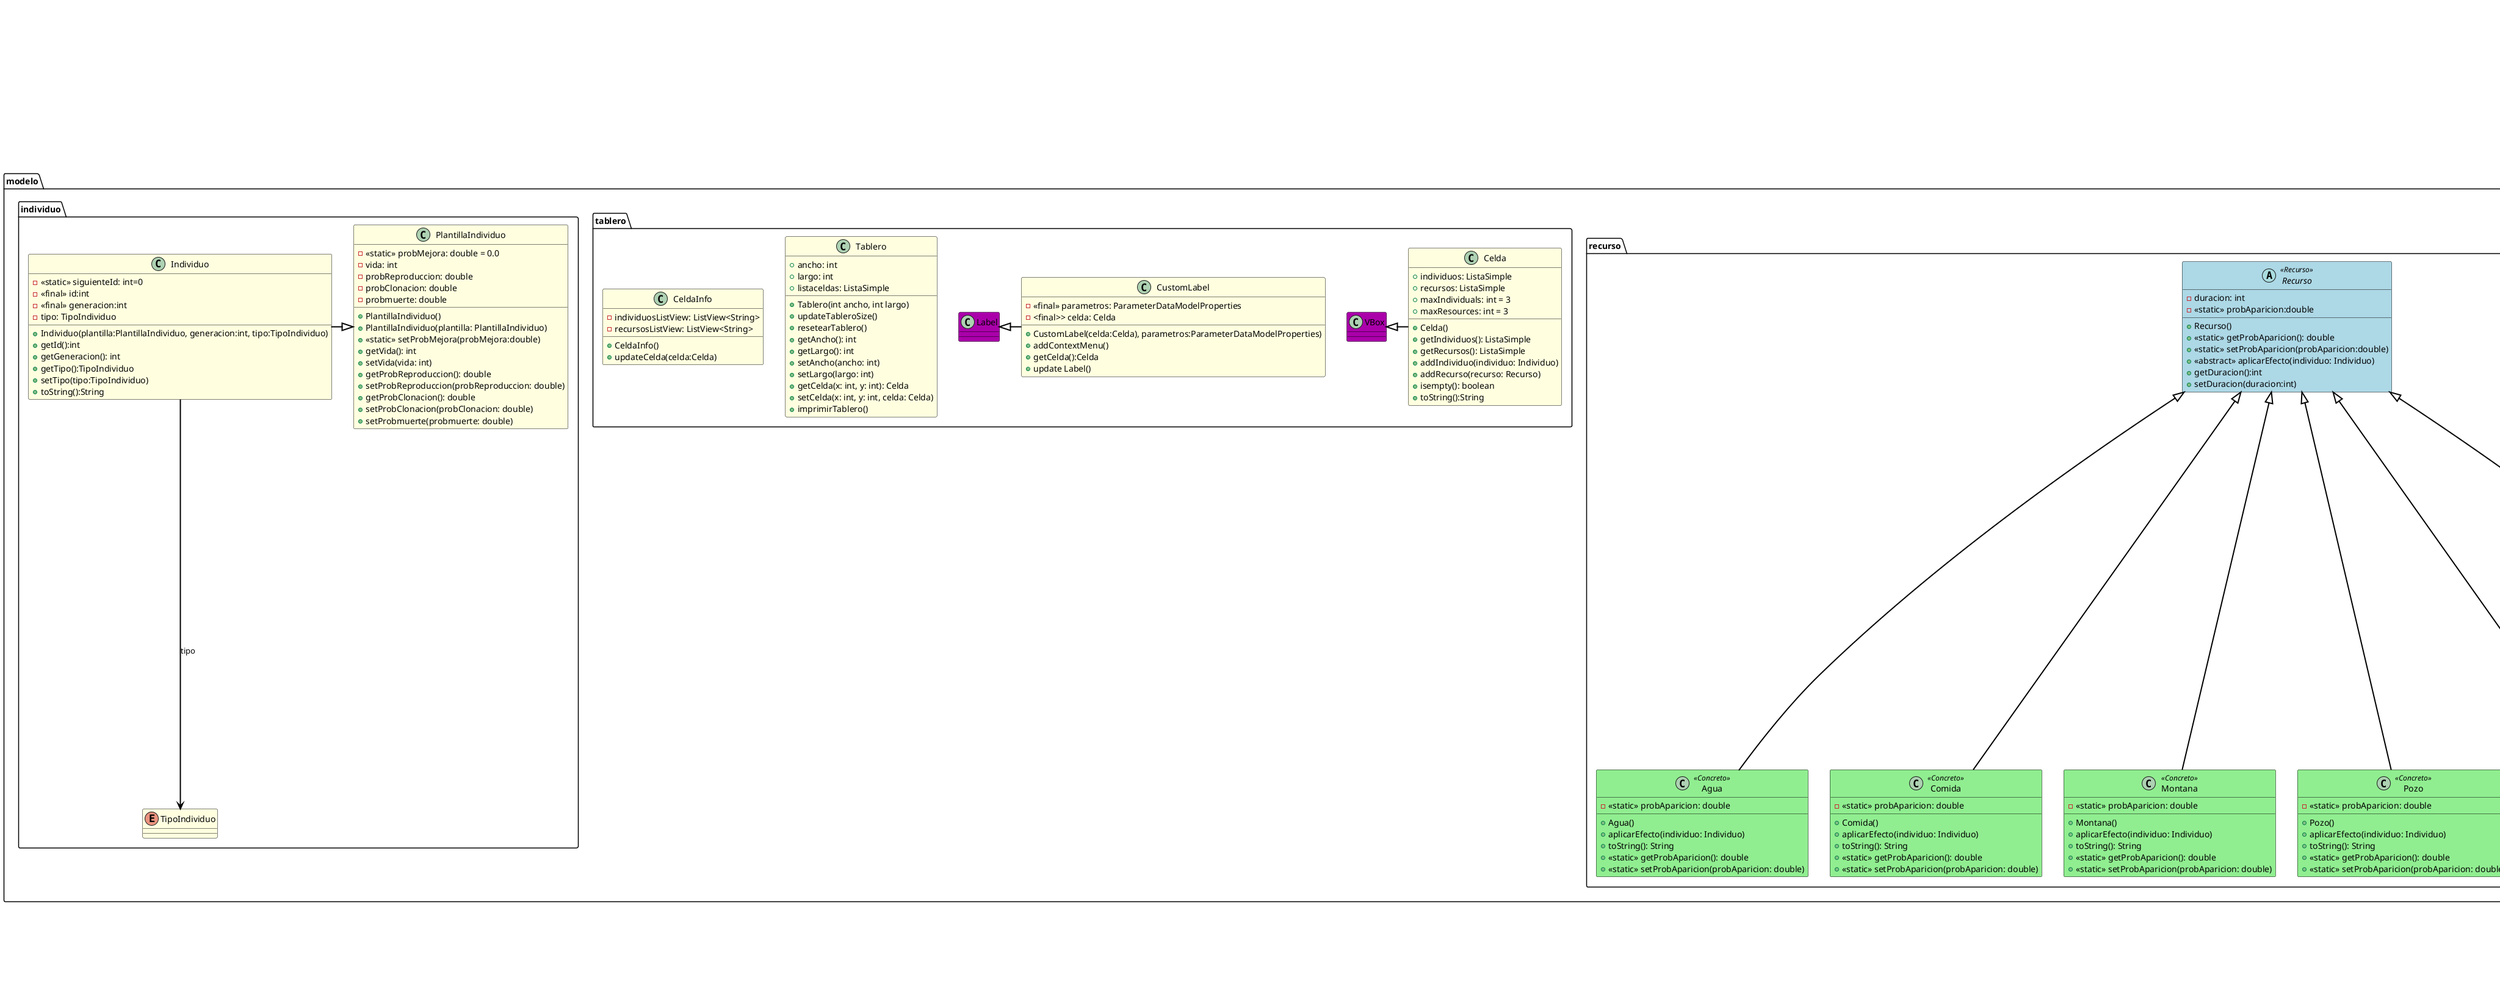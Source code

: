 @startuml
               skinparam class {
                   BackgroundColor<<Recurso>> LightBlue
                   BorderColor<<Recurso>> Black
                   BackgroundColor<<Concreto>> LightGreen
                   BorderColor<<Concreto>> Black
                   ArrowColor Black
                   ArrowThickness 2
                   LineColor Black
                   LineThickness 2
               }

               folder modelo {
                   folder recurso {
                       abstract class Recurso <<Recurso>> {
                           - duracion: int
                           - <<static>> probAparicion:double
                           + Recurso()
                           + <<static>> getProbAparicion(): double
                           + <<static>> setProbAparicion(probAparicion:double)
                           + <<abstract>> aplicarEfecto(individuo: Individuo)
                           + getDuracion():int
                           + setDuracion(duracion:int)
                       }
                       class Agua <<Concreto>> {
                           - <<static>> probAparicion: double
                           + Agua()
                           + aplicarEfecto(individuo: Individuo)
                           + toString(): String
                           + <<static>> getProbAparicion(): double
                           + <<static>> setProbAparicion(probAparicion: double)
                       }
                       class Comida <<Concreto>> {
                          - <<static>> probAparicion: double
                          + Comida()
                          + aplicarEfecto(individuo: Individuo)
                          + toString(): String
                          + <<static>> getProbAparicion(): double
                          + <<static>> setProbAparicion(probAparicion: double)
                       }
                       class Montana <<Concreto>> {
                         - <<static>> probAparicion: double
                         + Montana()
                         + aplicarEfecto(individuo: Individuo)
                         + toString(): String
                         + <<static>> getProbAparicion(): double
                         + <<static>> setProbAparicion(probAparicion: double)
                       }
                       class Pozo <<Concreto>> {
                         - <<static>> probAparicion: double
                         + Pozo()
                         + aplicarEfecto(individuo: Individuo)
                         + toString(): String
                         + <<static>> getProbAparicion(): double
                         + <<static>> setProbAparicion(probAparicion: double)
                       }
                       class Biblioteca <<Concreto>> {
                            - <<static>> probAparicion: double
                           + Biblioteca()
                           + aplicarEfecto(individuo: Individuo)
                           + toString(): String
                           + <<static>> getProbAparicion(): double
                           + <<static>> setProbAparicion(probAparicion: double)
                       }
                       class Tesoro <<Concreto>> {
                           - <<static>> probAparicion: double
                            + Tesoro()
                            + aplicarEfecto(individuo: Individuo)
                            + toString(): String
                            + <<static>> getProbAparicion(): double
                            + <<static>> setProbAparicion(probAparicion: double)
                       }

                       Recurso <|-- Agua
                       Recurso <|-- Comida
                       Recurso <|-- Montana
                       Recurso <|-- Pozo
                       Recurso <|-- Biblioteca
                       Recurso <|-- Tesoro
                   }

                   folder tablero {
                       class Tablero {
                           + ancho: int
                           + largo: int
                           + listaceldas: ListaSimple
                           + Tablero(int ancho, int largo)
                           + updateTableroSize()
                           + resetearTablero()
                           + getAncho(): int
                           + getLargo(): int
                           + setAncho(ancho: int)
                           + setLargo(largo: int)
                           + getCelda(x: int, y: int): Celda
                           + setCelda(x: int, y: int, celda: Celda)
                           + imprimirTablero()
                       }

                       class Celda {
                           + individuos: ListaSimple
                           + recursos: ListaSimple
                           + maxIndividuals: int = 3
                           + maxResources: int = 3
                           + Celda()
                           + getIndividuos(): ListaSimple
                           + getRecursos(): ListaSimple
                           + addIndividuo(individuo: Individuo)
                           + addRecurso(recurso: Recurso)
                           + isempty(): boolean
                           + toString():String
                       }
                       class CeldaInfo {
                            - individuosListView: ListView<String>
                            - recursosListView: ListView<String>
                            + CeldaInfo()
                            + updateCelda(celda:Celda)

                       }
                       class VBox #AA00AA
                       class Label #AA00AA
                       class CustomLabel{
                            - <<final>> parametros: ParameterDataModelProperties
                            - <final>> celda: Celda
                            + CustomLabel(celda:Celda), parametros:ParameterDataModelProperties)
                            + addContextMenu()
                            + getCelda():Celda
                            + update Label()
                       }

                       VBox<|-Celda
                       Label <|-CustomLabel
                   }


                   skinparam class {
                       BackgroundColor LightYellow
                       BorderColor Black
                       ArrowColor Black
                       ArrowThickness 2
                       LineColor Black
                       LineThickness 2
                   }

                   folder individuo {
                       class PlantillaIndividuo {
                           - <<static>> probMejora: double = 0.0
                           - vida: int
                           - probReproduccion: double
                           - probClonacion: double
                           - probmuerte: double
                           + PlantillaIndividuo()
                           + PlantillaIndividuo(plantilla: PlantillaIndividuo)
                           + <<static>> setProbMejora(probMejora:double)
                           + getVida(): int
                           + setVida(vida: int)
                           + getProbReproduccion(): double
                           + setProbReproduccion(probReproduccion: double)
                           + getProbClonacion(): double
                           + setProbClonacion(probClonacion: double)
                           + setProbmuerte(probmuerte: double)

                       }


                       enum TipoIndividuo {
                       }
                       class Individuo {
                            - <<static>> siguienteId: int=0
                            - <<final>> id:int
                            - <<final>> generacion:int
                            - tipo: TipoIndividuo
                            + Individuo(plantilla:PlantillaIndividuo, generacion:int, tipo:TipoIndividuo)
                            + getId():int
                            + getGeneracion(): int
                            + getTipo():TipoIndividuo
                            + setTipo(tipo:TipoIndividuo)
                            + toString():String
                       }

                       Individuo --> TipoIndividuo : tipo
                       Individuo-|> PlantillaIndividuo
                   }
               }

               folder controlador{

                   class Main {
                       - start(stage:Stage)
                   }
                   class MainWindowController {
                       - tableroDataModel: Tablero
                       - individuoBasicoDataModel: PlantillaIndividuo
                       - individuoNormalDataModel: PlantillaIndividuo
                       - individuoAvanzadoDataModel: PlantillaIndividuo
                       - modeloParaGUICompartido: ParameterDataModelProperties
                       - scene:Stage
                       + onIniciarPartidaButtonClick()
                       + onCargarPartidaButtonClick()
                       + setStage(s:Satege)
                       + initialize(url:URL, resourceBundle: ResourceBundle)

                   }
                   class ParameterDataModelProperties {
                       - <<static>> instance: ParameterDataModelProperties
                       # originalTablero:Tablero
                       # individuoBasico:PlantillaIndividuo
                       # individuoNormal:PlantillaIndividuo
                       # individuoAvanzado:PlantillaIndividuo
                       - ancho:IntegerProperty
                       - largo:IntegerProperty
                       - vidasBasico:IntegerProperty
                       - probReproduccionBasico:DoubleProperty
                       - probReproduccionBasico:DoubleProperty
                       - vidasNormal:IntegerProperty
                       - probReproduccionNormal:DoubleProperty
                       - probReproduccionNormal:DoubleProperty
                       - vidasAvanzado:IntegerProperty
                       - probReproduccionAvanzado:DoubleProperty
                       - probReproduccionAvanzado:DoubleProperty
                       - probAparicionRecurso:DoubleProperty
                       - probTesoro:DoubleProperty
                       - probAgua:DoubleProperty
                       - probMontana:DoubleProperty
                       - probPozo:DoubleProperty
                       - probComida:DoubleProperty
                       - probBiblioteca:DoubleProperty
                       - ParameterDataModelProperties(originalTablero:Tablero, individuoBasico:PlantillaIndividuo, individuoNormal:PlantillaIndividuo, individuoAvanzado:PlantillaIndividuo)
                       + commit()
                       + rollback()
                       + getOriginalTablero():Tablero
                       + getIndividuoBasico():PlantillaIndividuo
                       + getIndividuoNormal():PlantillaIndividuo
                       + getIndividuoAvanzado():PlantillaIndividuo
                       + setOriginal(originalTablero:Tablero, individuoBasico:PlantillaIndividuo, individuoNormal:PlantillaIndividuo, individuoAvanzado:PlantillaIndividuo)
                       + anchoProperty():Property<Number>
                       + largoProperty():Property<Number>
                       + vidasBasicoProperty():Property<Number>
                       + probReproduccionBasicoProperty():Property<Number>
                       + probClonacionBasicoProperty():Property<Number>
                       + vidasNormalProperty():Property<Number>
                       + probReproduccionNormalProperty():Property<Number>
                       + probClonacionNormalProperty():Property<Number>
                       + vidasAvanzadoProperty():Property<Number>
                       + probReproduccionAvanzadoProperty():Property<Number>
                       + probClonacionAvanzadoProperty():Property<Number>
                       + probApariconRecursoProperty():Property<Number>
                       + probTesoroProperty():Property<Number>
                       + probAguaProperty():Property<Number>
                       + probComidaProperty():Property<Number>
                       + probPozoProperty():Property<Number>
                       + probBibliotecaProperty():Property<Number>
                       + probMontanaProperty():Property<Number>

                   }
                   class ParameterController {
                        - sliderVidasBasico:Slider
                        - sliderProbReproduccionBasico:Slider
                        - sliderProbClonacionBasico:Slider
                        - sliderVidasNormal:Slider
                        - sliderProbReproduccionNormal:Slider
                        - sliderProbClonacionNormal:Slider
                        - sliderVidasAvanzado:Slider
                        - sliderProbReproduccionAvanzado:Slider
                        - sliderProbClonacionAvanzado:Slider
                        - sliderProbAparicionRecurso:Slider
                        - sliderProbAgua:Slider
                        - sliderProbTesoro:Slider
                        - sliderProbPozo:Slider
                        - sliderProbComida:Slider
                        - sliderProbBiblioteca:Slider
                        - sliderProbMontana:Slider
                        - openedFromMainWindow:boolean
                        - prevSatge:Stage
                        - tableroScene:Scene
                        - SliderAncho:Slider
                        - SliderLargo:Slider
                        - tableroTab:Tab
                        - model:ParameterDataModelProperties
                        - scene:Stage
                        - onGuardarButtonClick()
                        - disableTableroTab()
                        # onReiniciarButtonClick()
                        + setStage(s:Stage)
                        + setPrevStage(prevStage:Stage)
                        + setOpenedFromMainWindow(openedFromMainWindow:boolean)
                        # onCerrarButtonClick()
                        + initialize()
                        # updateGUIwithModel()
                        + loadUserData()

                   }
                   class TableroController {
                        - tableroGridPane:GridPane
                        - tableroCreado: boolean=false
                        - scene:Stage
                        - parametersScene:Stage
                        - modeloParaGUICompartido:ParameterDataModelProperties
                        - timeline:Timeline
                        - generacionActual:int=0
                        + initialize(url:URL, resources: ResourceBundle)
                        + setParametersScene(parametersScene:Scene)
                        + setModeloParaGUICompartido()
                        + crearTablero()
                        + updateBoard()
                        + setStage(s:stage)
                        # onCerrarButtonClick()
                        + onGuardarPartidaButtonClick(actionEvent:ActionEvent)
                        + <<static>> guardarPartida(objeto:Objeto, rutaArchivo:String)
                        + onReiniciarButtonClick(actionEvent:ActionEvent)
                        + onParametrosButtonClick(actionEvent:ActionEvent)
                        + onPlayButtonClick(actionEvent:ActionEvent)
                        + onPauseButtonClick(actionEvent:ActionEvent)
                        + onStopButtonClick(actionEvent:ActionEvent)
                        - actualizarVidaIndividuos()
                        - buclePrincipal()
                   }
                   class Aplication #AA00AA
                   interface Initializable #AA00AA
                   class GridPane #AA00AA

                   Aplication<|-Main
                   Initializable<|..MainWindowController
                   Initializable<|..ParametersController
                   Initializable<|..TableroController
                   GridPane<|-TableroController
               }
               @enduml
